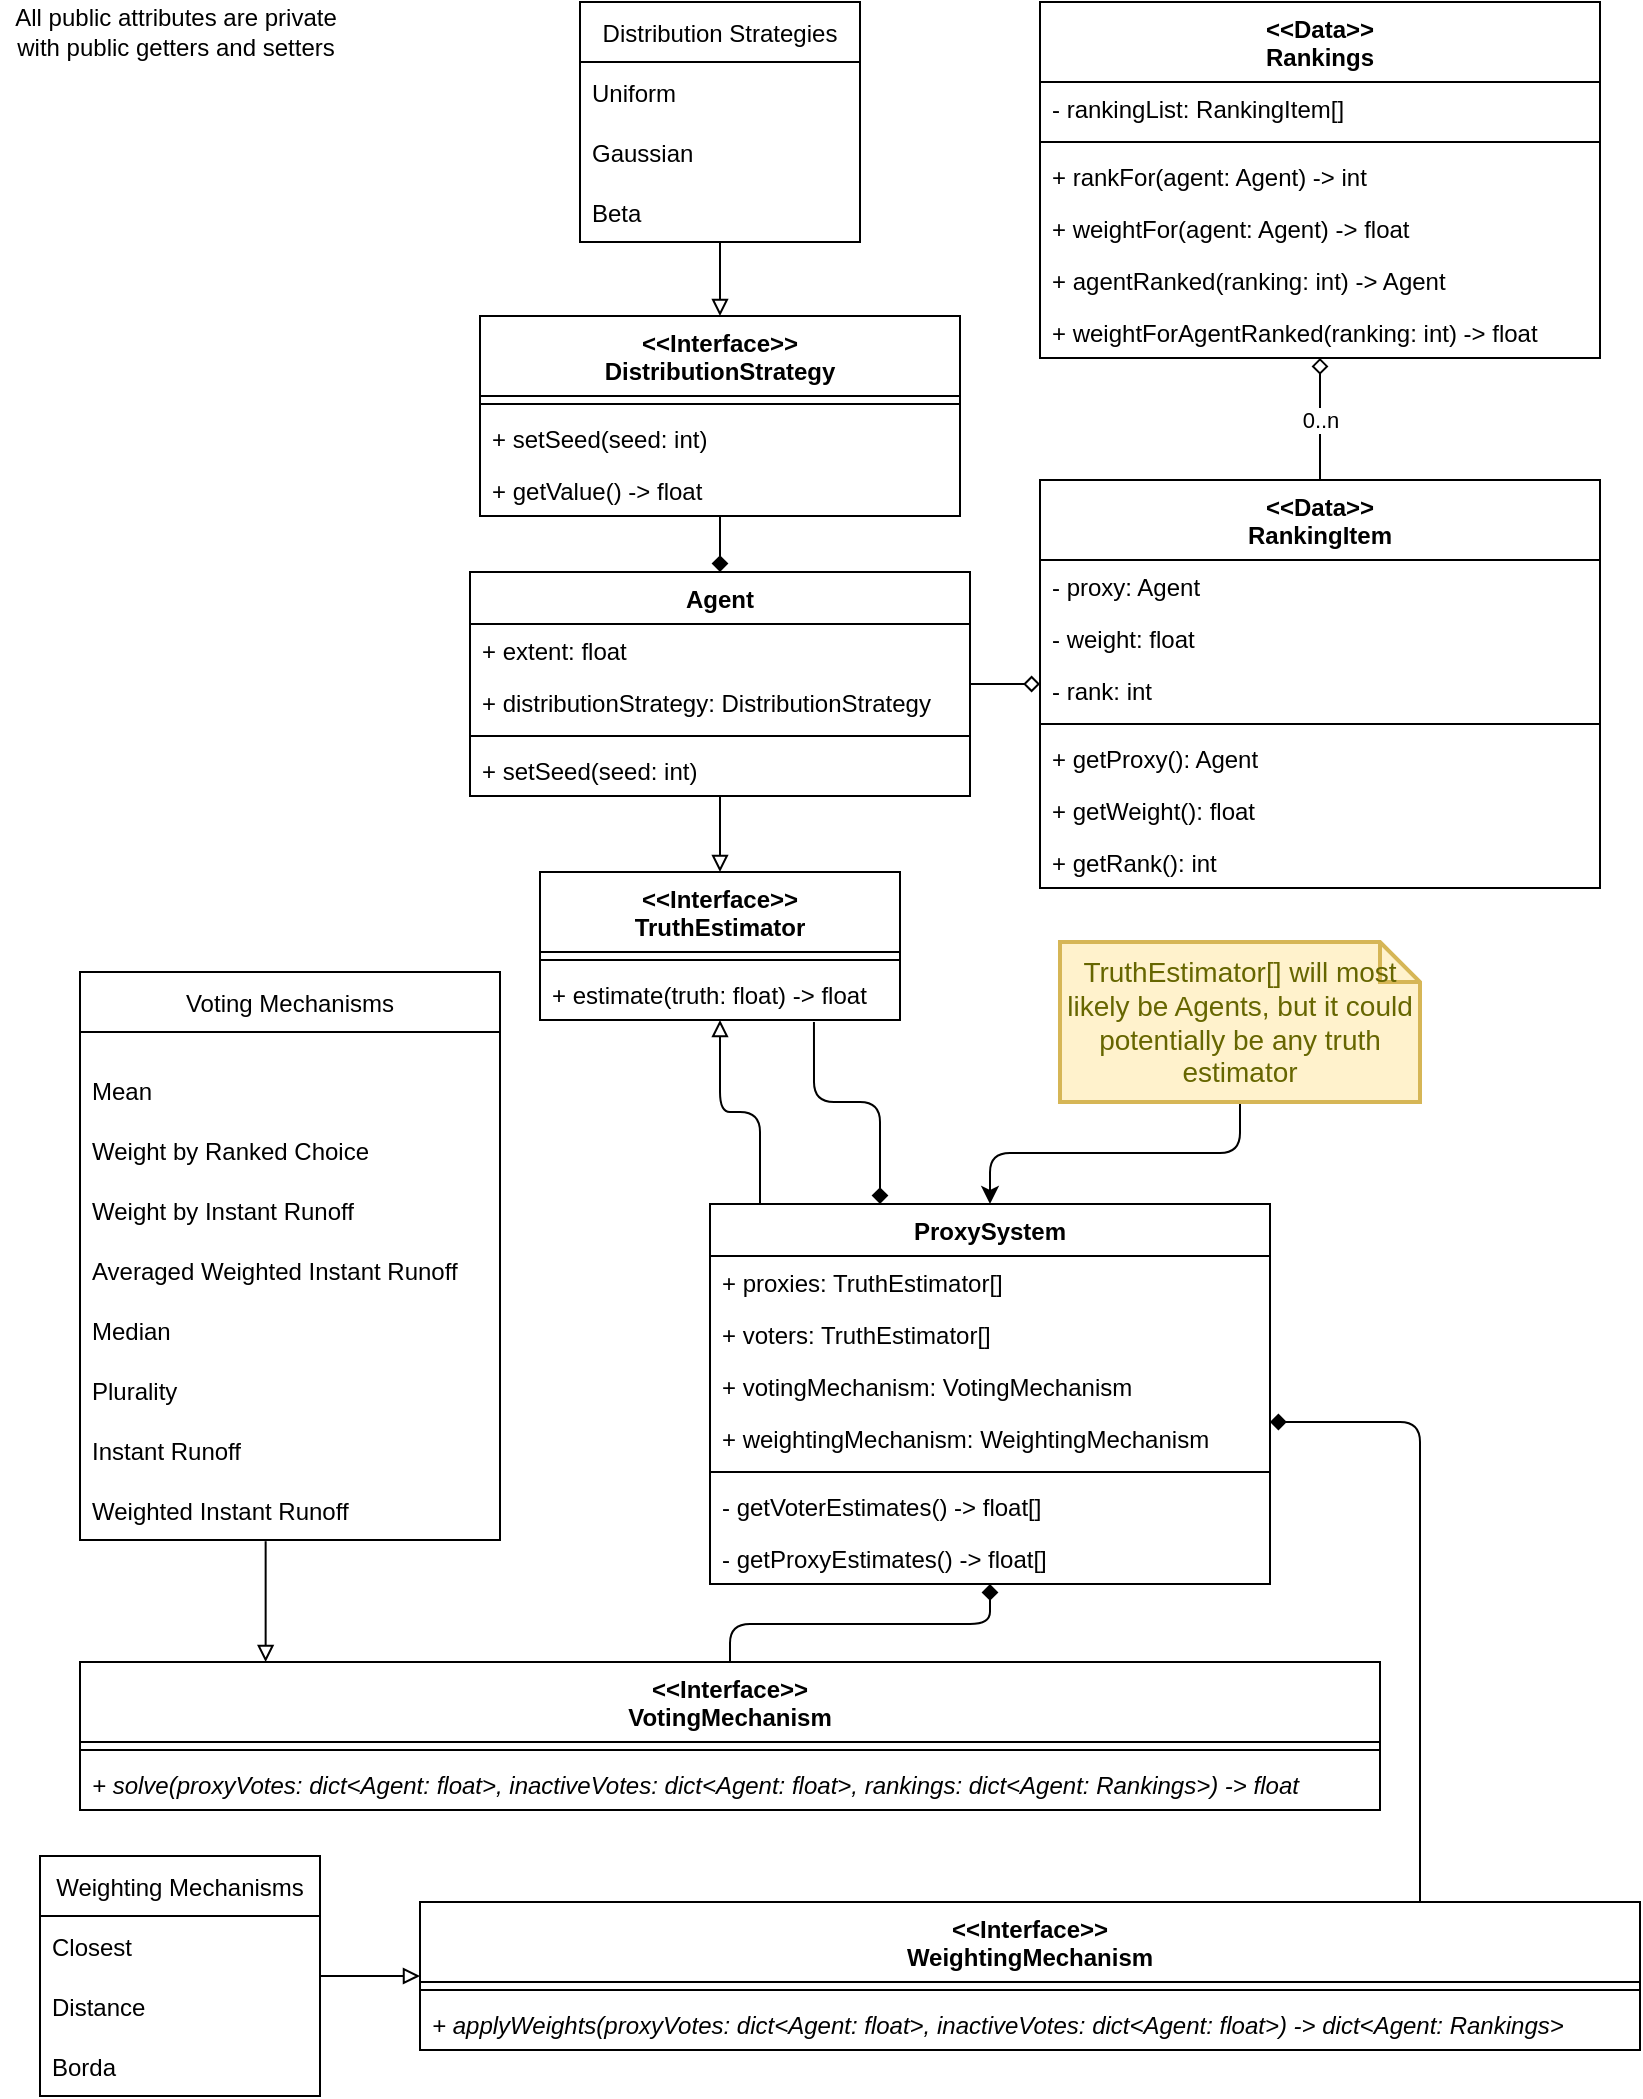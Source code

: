 <mxfile version="20.2.2" type="github">
  <diagram id="C5RBs43oDa-KdzZeNtuy" name="Page-1">
    <mxGraphModel dx="1673" dy="918" grid="1" gridSize="10" guides="1" tooltips="1" connect="1" arrows="1" fold="1" page="1" pageScale="1" pageWidth="827" pageHeight="1169" math="0" shadow="0">
      <root>
        <mxCell id="WIyWlLk6GJQsqaUBKTNV-0" />
        <mxCell id="WIyWlLk6GJQsqaUBKTNV-1" parent="WIyWlLk6GJQsqaUBKTNV-0" />
        <mxCell id="qEDfV4l212KfxBzqWe5e-11" style="edgeStyle=orthogonalEdgeStyle;rounded=1;orthogonalLoop=1;jettySize=auto;html=1;endArrow=diamond;endFill=1;jumpStyle=arc;" parent="WIyWlLk6GJQsqaUBKTNV-1" source="qEDfV4l212KfxBzqWe5e-23" target="qEDfV4l212KfxBzqWe5e-0" edge="1">
          <mxGeometry relative="1" as="geometry">
            <mxPoint x="52" y="290" as="sourcePoint" />
          </mxGeometry>
        </mxCell>
        <mxCell id="qEDfV4l212KfxBzqWe5e-33" style="edgeStyle=orthogonalEdgeStyle;orthogonalLoop=1;jettySize=auto;html=1;entryDx=0;entryDy=0;endArrow=block;endFill=0;rounded=1;jumpStyle=arc;" parent="WIyWlLk6GJQsqaUBKTNV-1" source="qEDfV4l212KfxBzqWe5e-0" target="qEDfV4l212KfxBzqWe5e-29" edge="1">
          <mxGeometry relative="1" as="geometry" />
        </mxCell>
        <mxCell id="qEDfV4l212KfxBzqWe5e-0" value="Agent" style="swimlane;fontStyle=1;align=center;verticalAlign=top;childLayout=stackLayout;horizontal=1;startSize=26;horizontalStack=0;resizeParent=1;resizeParentMax=0;resizeLast=0;collapsible=1;marginBottom=0;rounded=0;" parent="WIyWlLk6GJQsqaUBKTNV-1" vertex="1">
          <mxGeometry x="235" y="285" width="250" height="112" as="geometry" />
        </mxCell>
        <mxCell id="qEDfV4l212KfxBzqWe5e-1" value="+ extent: float" style="text;strokeColor=none;fillColor=none;align=left;verticalAlign=top;spacingLeft=4;spacingRight=4;overflow=hidden;rotatable=0;points=[[0,0.5],[1,0.5]];portConstraint=eastwest;rounded=0;" parent="qEDfV4l212KfxBzqWe5e-0" vertex="1">
          <mxGeometry y="26" width="250" height="26" as="geometry" />
        </mxCell>
        <mxCell id="qEDfV4l212KfxBzqWe5e-5" value="+ distributionStrategy: DistributionStrategy" style="text;strokeColor=none;fillColor=none;align=left;verticalAlign=top;spacingLeft=4;spacingRight=4;overflow=hidden;rotatable=0;points=[[0,0.5],[1,0.5]];portConstraint=eastwest;rounded=0;" parent="qEDfV4l212KfxBzqWe5e-0" vertex="1">
          <mxGeometry y="52" width="250" height="26" as="geometry" />
        </mxCell>
        <mxCell id="qEDfV4l212KfxBzqWe5e-2" value="" style="line;strokeWidth=1;fillColor=none;align=left;verticalAlign=middle;spacingTop=-1;spacingLeft=3;spacingRight=3;rotatable=0;labelPosition=right;points=[];portConstraint=eastwest;rounded=0;" parent="qEDfV4l212KfxBzqWe5e-0" vertex="1">
          <mxGeometry y="78" width="250" height="8" as="geometry" />
        </mxCell>
        <mxCell id="qEDfV4l212KfxBzqWe5e-3" value="+ setSeed(seed: int)" style="text;strokeColor=none;fillColor=none;align=left;verticalAlign=top;spacingLeft=4;spacingRight=4;overflow=hidden;rotatable=0;points=[[0,0.5],[1,0.5]];portConstraint=eastwest;rounded=0;" parent="qEDfV4l212KfxBzqWe5e-0" vertex="1">
          <mxGeometry y="86" width="250" height="26" as="geometry" />
        </mxCell>
        <mxCell id="qEDfV4l212KfxBzqWe5e-14" value="All public attributes are private with public getters and setters" style="text;html=1;strokeColor=none;fillColor=none;align=center;verticalAlign=middle;whiteSpace=wrap;rounded=0;" parent="WIyWlLk6GJQsqaUBKTNV-1" vertex="1">
          <mxGeometry width="176" height="30" as="geometry" />
        </mxCell>
        <mxCell id="qEDfV4l212KfxBzqWe5e-57" style="edgeStyle=orthogonalEdgeStyle;rounded=1;orthogonalLoop=1;jettySize=auto;html=1;endArrow=block;endFill=0;strokeColor=default;jumpStyle=arc;" parent="WIyWlLk6GJQsqaUBKTNV-1" source="qEDfV4l212KfxBzqWe5e-53" target="qEDfV4l212KfxBzqWe5e-23" edge="1">
          <mxGeometry relative="1" as="geometry" />
        </mxCell>
        <mxCell id="qEDfV4l212KfxBzqWe5e-23" value="&lt;&lt;Interface&gt;&gt;&#xa;DistributionStrategy" style="swimlane;fontStyle=1;align=center;verticalAlign=top;childLayout=stackLayout;horizontal=1;startSize=40;horizontalStack=0;resizeParent=1;resizeParentMax=0;resizeLast=0;collapsible=1;marginBottom=0;rounded=0;" parent="WIyWlLk6GJQsqaUBKTNV-1" vertex="1">
          <mxGeometry x="240" y="157" width="240" height="100" as="geometry" />
        </mxCell>
        <mxCell id="qEDfV4l212KfxBzqWe5e-26" value="" style="line;strokeWidth=1;fillColor=none;align=left;verticalAlign=middle;spacingTop=-1;spacingLeft=3;spacingRight=3;rotatable=0;labelPosition=right;points=[];portConstraint=eastwest;rounded=0;" parent="qEDfV4l212KfxBzqWe5e-23" vertex="1">
          <mxGeometry y="40" width="240" height="8" as="geometry" />
        </mxCell>
        <mxCell id="qEDfV4l212KfxBzqWe5e-27" value="+ setSeed(seed: int)" style="text;strokeColor=none;fillColor=none;align=left;verticalAlign=top;spacingLeft=4;spacingRight=4;overflow=hidden;rotatable=0;points=[[0,0.5],[1,0.5]];portConstraint=eastwest;rounded=0;" parent="qEDfV4l212KfxBzqWe5e-23" vertex="1">
          <mxGeometry y="48" width="240" height="26" as="geometry" />
        </mxCell>
        <mxCell id="qEDfV4l212KfxBzqWe5e-28" value="+ getValue() -&gt; float" style="text;strokeColor=none;fillColor=none;align=left;verticalAlign=top;spacingLeft=4;spacingRight=4;overflow=hidden;rotatable=0;points=[[0,0.5],[1,0.5]];portConstraint=eastwest;rounded=0;" parent="qEDfV4l212KfxBzqWe5e-23" vertex="1">
          <mxGeometry y="74" width="240" height="26" as="geometry" />
        </mxCell>
        <mxCell id="qEDfV4l212KfxBzqWe5e-29" value="&lt;&lt;Interface&gt;&gt;&#xa;TruthEstimator" style="swimlane;fontStyle=1;align=center;verticalAlign=top;childLayout=stackLayout;horizontal=1;startSize=40;horizontalStack=0;resizeParent=1;resizeParentMax=0;resizeLast=0;collapsible=1;marginBottom=0;rounded=0;" parent="WIyWlLk6GJQsqaUBKTNV-1" vertex="1">
          <mxGeometry x="270" y="435" width="180" height="74" as="geometry" />
        </mxCell>
        <mxCell id="qEDfV4l212KfxBzqWe5e-30" value="" style="line;strokeWidth=1;fillColor=none;align=left;verticalAlign=middle;spacingTop=-1;spacingLeft=3;spacingRight=3;rotatable=0;labelPosition=right;points=[];portConstraint=eastwest;rounded=0;" parent="qEDfV4l212KfxBzqWe5e-29" vertex="1">
          <mxGeometry y="40" width="180" height="8" as="geometry" />
        </mxCell>
        <mxCell id="qEDfV4l212KfxBzqWe5e-31" value="+ estimate(truth: float) -&gt; float" style="text;strokeColor=none;fillColor=none;align=left;verticalAlign=top;spacingLeft=4;spacingRight=4;overflow=hidden;rotatable=0;points=[[0,0.5],[1,0.5]];portConstraint=eastwest;rounded=0;" parent="qEDfV4l212KfxBzqWe5e-29" vertex="1">
          <mxGeometry y="48" width="180" height="26" as="geometry" />
        </mxCell>
        <mxCell id="qEDfV4l212KfxBzqWe5e-38" style="edgeStyle=orthogonalEdgeStyle;orthogonalLoop=1;jettySize=auto;html=1;endArrow=block;endFill=0;rounded=1;jumpStyle=arc;" parent="WIyWlLk6GJQsqaUBKTNV-1" source="qEDfV4l212KfxBzqWe5e-34" target="qEDfV4l212KfxBzqWe5e-29" edge="1">
          <mxGeometry relative="1" as="geometry">
            <Array as="points">
              <mxPoint x="380" y="555" />
              <mxPoint x="360" y="555" />
            </Array>
          </mxGeometry>
        </mxCell>
        <mxCell id="qEDfV4l212KfxBzqWe5e-46" style="edgeStyle=orthogonalEdgeStyle;rounded=1;orthogonalLoop=1;jettySize=auto;html=1;endArrow=diamond;endFill=1;strokeColor=default;exitX=0.761;exitY=1.038;exitDx=0;exitDy=0;exitPerimeter=0;jumpStyle=arc;" parent="WIyWlLk6GJQsqaUBKTNV-1" source="qEDfV4l212KfxBzqWe5e-31" target="qEDfV4l212KfxBzqWe5e-34" edge="1">
          <mxGeometry relative="1" as="geometry">
            <Array as="points">
              <mxPoint x="407" y="550" />
              <mxPoint x="440" y="550" />
            </Array>
          </mxGeometry>
        </mxCell>
        <mxCell id="qEDfV4l212KfxBzqWe5e-34" value="ProxySystem" style="swimlane;fontStyle=1;align=center;verticalAlign=top;childLayout=stackLayout;horizontal=1;startSize=26;horizontalStack=0;resizeParent=1;resizeParentMax=0;resizeLast=0;collapsible=1;marginBottom=0;" parent="WIyWlLk6GJQsqaUBKTNV-1" vertex="1">
          <mxGeometry x="355" y="601" width="280" height="190" as="geometry" />
        </mxCell>
        <mxCell id="qEDfV4l212KfxBzqWe5e-35" value="+ proxies: TruthEstimator[]" style="text;strokeColor=none;fillColor=none;align=left;verticalAlign=top;spacingLeft=4;spacingRight=4;overflow=hidden;rotatable=0;points=[[0,0.5],[1,0.5]];portConstraint=eastwest;" parent="qEDfV4l212KfxBzqWe5e-34" vertex="1">
          <mxGeometry y="26" width="280" height="26" as="geometry" />
        </mxCell>
        <mxCell id="qEDfV4l212KfxBzqWe5e-39" value="+ voters: TruthEstimator[]" style="text;strokeColor=none;fillColor=none;align=left;verticalAlign=top;spacingLeft=4;spacingRight=4;overflow=hidden;rotatable=0;points=[[0,0.5],[1,0.5]];portConstraint=eastwest;" parent="qEDfV4l212KfxBzqWe5e-34" vertex="1">
          <mxGeometry y="52" width="280" height="26" as="geometry" />
        </mxCell>
        <mxCell id="qEDfV4l212KfxBzqWe5e-42" value="+ votingMechanism: VotingMechanism" style="text;strokeColor=none;fillColor=none;align=left;verticalAlign=top;spacingLeft=4;spacingRight=4;overflow=hidden;rotatable=0;points=[[0,0.5],[1,0.5]];portConstraint=eastwest;" parent="qEDfV4l212KfxBzqWe5e-34" vertex="1">
          <mxGeometry y="78" width="280" height="26" as="geometry" />
        </mxCell>
        <mxCell id="qEDfV4l212KfxBzqWe5e-43" value="+ weightingMechanism: WeightingMechanism" style="text;strokeColor=none;fillColor=none;align=left;verticalAlign=top;spacingLeft=4;spacingRight=4;overflow=hidden;rotatable=0;points=[[0,0.5],[1,0.5]];portConstraint=eastwest;" parent="qEDfV4l212KfxBzqWe5e-34" vertex="1">
          <mxGeometry y="104" width="280" height="26" as="geometry" />
        </mxCell>
        <mxCell id="qEDfV4l212KfxBzqWe5e-36" value="" style="line;strokeWidth=1;fillColor=none;align=left;verticalAlign=middle;spacingTop=-1;spacingLeft=3;spacingRight=3;rotatable=0;labelPosition=right;points=[];portConstraint=eastwest;" parent="qEDfV4l212KfxBzqWe5e-34" vertex="1">
          <mxGeometry y="130" width="280" height="8" as="geometry" />
        </mxCell>
        <mxCell id="48MuwtFEveb9ULirr05y-11" value="- getVoterEstimates() -&gt; float[]" style="text;strokeColor=none;fillColor=none;align=left;verticalAlign=top;spacingLeft=4;spacingRight=4;overflow=hidden;rotatable=0;points=[[0,0.5],[1,0.5]];portConstraint=eastwest;" parent="qEDfV4l212KfxBzqWe5e-34" vertex="1">
          <mxGeometry y="138" width="280" height="26" as="geometry" />
        </mxCell>
        <mxCell id="48MuwtFEveb9ULirr05y-12" value="- getProxyEstimates() -&gt; float[]" style="text;strokeColor=none;fillColor=none;align=left;verticalAlign=top;spacingLeft=4;spacingRight=4;overflow=hidden;rotatable=0;points=[[0,0.5],[1,0.5]];portConstraint=eastwest;" parent="qEDfV4l212KfxBzqWe5e-34" vertex="1">
          <mxGeometry y="164" width="280" height="26" as="geometry" />
        </mxCell>
        <mxCell id="qEDfV4l212KfxBzqWe5e-44" style="edgeStyle=orthogonalEdgeStyle;orthogonalLoop=1;jettySize=auto;html=1;endArrow=classic;endFill=1;rounded=1;jumpStyle=arc;" parent="WIyWlLk6GJQsqaUBKTNV-1" source="qEDfV4l212KfxBzqWe5e-40" target="qEDfV4l212KfxBzqWe5e-34" edge="1">
          <mxGeometry relative="1" as="geometry">
            <mxPoint x="665.793" y="591" as="sourcePoint" />
          </mxGeometry>
        </mxCell>
        <mxCell id="qEDfV4l212KfxBzqWe5e-40" value="TruthEstimator[] will most likely be Agents, but it could potentially be any truth estimator" style="shape=note;strokeWidth=2;fontSize=14;size=20;whiteSpace=wrap;html=1;fillColor=#fff2cc;strokeColor=#d6b656;fontColor=#666600;" parent="WIyWlLk6GJQsqaUBKTNV-1" vertex="1">
          <mxGeometry x="530" y="470" width="180" height="80" as="geometry" />
        </mxCell>
        <mxCell id="qEDfV4l212KfxBzqWe5e-53" value="Distribution Strategies" style="swimlane;fontStyle=0;childLayout=stackLayout;horizontal=1;startSize=30;horizontalStack=0;resizeParent=1;resizeParentMax=0;resizeLast=0;collapsible=1;marginBottom=0;labelBorderColor=none;" parent="WIyWlLk6GJQsqaUBKTNV-1" vertex="1">
          <mxGeometry x="290" width="140" height="120" as="geometry">
            <mxRectangle x="256" y="-50" width="160" height="30" as="alternateBounds" />
          </mxGeometry>
        </mxCell>
        <mxCell id="qEDfV4l212KfxBzqWe5e-54" value="Uniform" style="text;strokeColor=none;fillColor=none;align=left;verticalAlign=middle;spacingLeft=4;spacingRight=4;overflow=hidden;points=[[0,0.5],[1,0.5]];portConstraint=eastwest;rotatable=0;labelBorderColor=none;" parent="qEDfV4l212KfxBzqWe5e-53" vertex="1">
          <mxGeometry y="30" width="140" height="30" as="geometry" />
        </mxCell>
        <mxCell id="qEDfV4l212KfxBzqWe5e-55" value="Gaussian" style="text;strokeColor=none;fillColor=none;align=left;verticalAlign=middle;spacingLeft=4;spacingRight=4;overflow=hidden;points=[[0,0.5],[1,0.5]];portConstraint=eastwest;rotatable=0;labelBorderColor=none;" parent="qEDfV4l212KfxBzqWe5e-53" vertex="1">
          <mxGeometry y="60" width="140" height="30" as="geometry" />
        </mxCell>
        <mxCell id="qEDfV4l212KfxBzqWe5e-56" value="Beta" style="text;strokeColor=none;fillColor=none;align=left;verticalAlign=middle;spacingLeft=4;spacingRight=4;overflow=hidden;points=[[0,0.5],[1,0.5]];portConstraint=eastwest;rotatable=0;labelBorderColor=none;" parent="qEDfV4l212KfxBzqWe5e-53" vertex="1">
          <mxGeometry y="90" width="140" height="30" as="geometry" />
        </mxCell>
        <mxCell id="qEDfV4l212KfxBzqWe5e-58" value="&lt;&lt;Interface&gt;&gt;&#xa;VotingMechanism" style="swimlane;fontStyle=1;align=center;verticalAlign=top;childLayout=stackLayout;horizontal=1;startSize=40;horizontalStack=0;resizeParent=1;resizeParentMax=0;resizeLast=0;collapsible=1;marginBottom=0;rounded=0;" parent="WIyWlLk6GJQsqaUBKTNV-1" vertex="1">
          <mxGeometry x="40" y="830" width="650" height="74" as="geometry" />
        </mxCell>
        <mxCell id="qEDfV4l212KfxBzqWe5e-59" value="" style="line;strokeWidth=1;fillColor=none;align=left;verticalAlign=middle;spacingTop=-1;spacingLeft=3;spacingRight=3;rotatable=0;labelPosition=right;points=[];portConstraint=eastwest;rounded=0;" parent="qEDfV4l212KfxBzqWe5e-58" vertex="1">
          <mxGeometry y="40" width="650" height="8" as="geometry" />
        </mxCell>
        <mxCell id="qEDfV4l212KfxBzqWe5e-60" value="+ solve(proxyVotes: dict&lt;Agent: float&gt;, inactiveVotes: dict&lt;Agent: float&gt;, rankings: dict&lt;Agent: Rankings&gt;) -&gt; float" style="text;strokeColor=none;fillColor=none;align=left;verticalAlign=top;spacingLeft=4;spacingRight=4;overflow=hidden;rotatable=0;points=[[0,0.5],[1,0.5]];portConstraint=eastwest;rounded=0;fontStyle=2" parent="qEDfV4l212KfxBzqWe5e-58" vertex="1">
          <mxGeometry y="48" width="650" height="26" as="geometry" />
        </mxCell>
        <mxCell id="qEDfV4l212KfxBzqWe5e-63" value="&lt;&lt;Interface&gt;&gt;&#xa;WeightingMechanism" style="swimlane;fontStyle=1;align=center;verticalAlign=top;childLayout=stackLayout;horizontal=1;startSize=40;horizontalStack=0;resizeParent=1;resizeParentMax=0;resizeLast=0;collapsible=1;marginBottom=0;rounded=0;" parent="WIyWlLk6GJQsqaUBKTNV-1" vertex="1">
          <mxGeometry x="210" y="950" width="610" height="74" as="geometry" />
        </mxCell>
        <mxCell id="qEDfV4l212KfxBzqWe5e-64" value="" style="line;strokeWidth=1;fillColor=none;align=left;verticalAlign=middle;spacingTop=-1;spacingLeft=3;spacingRight=3;rotatable=0;labelPosition=right;points=[];portConstraint=eastwest;rounded=0;" parent="qEDfV4l212KfxBzqWe5e-63" vertex="1">
          <mxGeometry y="40" width="610" height="8" as="geometry" />
        </mxCell>
        <mxCell id="qEDfV4l212KfxBzqWe5e-65" value="+ applyWeights(proxyVotes: dict&lt;Agent: float&gt;, inactiveVotes: dict&lt;Agent: float&gt;) -&gt; dict&lt;Agent: Rankings&gt;" style="text;strokeColor=none;fillColor=none;align=left;verticalAlign=top;spacingLeft=4;spacingRight=4;overflow=hidden;rotatable=0;points=[[0,0.5],[1,0.5]];portConstraint=eastwest;rounded=0;fontStyle=2" parent="qEDfV4l212KfxBzqWe5e-63" vertex="1">
          <mxGeometry y="48" width="610" height="26" as="geometry" />
        </mxCell>
        <mxCell id="qEDfV4l212KfxBzqWe5e-67" style="edgeStyle=orthogonalEdgeStyle;rounded=1;orthogonalLoop=1;jettySize=auto;html=1;endArrow=none;endFill=0;strokeColor=default;startArrow=diamond;startFill=1;jumpStyle=arc;" parent="WIyWlLk6GJQsqaUBKTNV-1" source="qEDfV4l212KfxBzqWe5e-34" target="qEDfV4l212KfxBzqWe5e-58" edge="1">
          <mxGeometry relative="1" as="geometry">
            <mxPoint x="492" y="815" as="targetPoint" />
          </mxGeometry>
        </mxCell>
        <mxCell id="qEDfV4l212KfxBzqWe5e-68" style="edgeStyle=orthogonalEdgeStyle;rounded=1;orthogonalLoop=1;jettySize=auto;html=1;endArrow=none;endFill=0;strokeColor=default;startArrow=diamond;startFill=1;jumpStyle=arc;" parent="WIyWlLk6GJQsqaUBKTNV-1" source="qEDfV4l212KfxBzqWe5e-34" target="qEDfV4l212KfxBzqWe5e-63" edge="1">
          <mxGeometry relative="1" as="geometry">
            <mxPoint x="630" y="215" as="sourcePoint" />
            <mxPoint x="814" y="389" as="targetPoint" />
            <Array as="points">
              <mxPoint x="710" y="710" />
            </Array>
          </mxGeometry>
        </mxCell>
        <mxCell id="48MuwtFEveb9ULirr05y-1" value="Weighting Mechanisms" style="swimlane;fontStyle=0;childLayout=stackLayout;horizontal=1;startSize=30;horizontalStack=0;resizeParent=1;resizeParentMax=0;resizeLast=0;collapsible=1;marginBottom=0;labelBorderColor=none;" parent="WIyWlLk6GJQsqaUBKTNV-1" vertex="1">
          <mxGeometry x="20" y="927" width="140" height="120" as="geometry">
            <mxRectangle x="256" y="-50" width="160" height="30" as="alternateBounds" />
          </mxGeometry>
        </mxCell>
        <mxCell id="48MuwtFEveb9ULirr05y-2" value="Closest" style="text;strokeColor=none;fillColor=none;align=left;verticalAlign=middle;spacingLeft=4;spacingRight=4;overflow=hidden;points=[[0,0.5],[1,0.5]];portConstraint=eastwest;rotatable=0;labelBorderColor=none;" parent="48MuwtFEveb9ULirr05y-1" vertex="1">
          <mxGeometry y="30" width="140" height="30" as="geometry" />
        </mxCell>
        <mxCell id="48MuwtFEveb9ULirr05y-3" value="Distance" style="text;strokeColor=none;fillColor=none;align=left;verticalAlign=middle;spacingLeft=4;spacingRight=4;overflow=hidden;points=[[0,0.5],[1,0.5]];portConstraint=eastwest;rotatable=0;labelBorderColor=none;" parent="48MuwtFEveb9ULirr05y-1" vertex="1">
          <mxGeometry y="60" width="140" height="30" as="geometry" />
        </mxCell>
        <mxCell id="48MuwtFEveb9ULirr05y-4" value="Borda" style="text;strokeColor=none;fillColor=none;align=left;verticalAlign=middle;spacingLeft=4;spacingRight=4;overflow=hidden;points=[[0,0.5],[1,0.5]];portConstraint=eastwest;rotatable=0;labelBorderColor=none;" parent="48MuwtFEveb9ULirr05y-1" vertex="1">
          <mxGeometry y="90" width="140" height="30" as="geometry" />
        </mxCell>
        <mxCell id="48MuwtFEveb9ULirr05y-5" value="Voting Mechanisms" style="swimlane;fontStyle=0;childLayout=stackLayout;horizontal=1;startSize=30;horizontalStack=0;resizeParent=1;resizeParentMax=0;resizeLast=0;collapsible=1;marginBottom=0;labelBorderColor=none;" parent="WIyWlLk6GJQsqaUBKTNV-1" vertex="1">
          <mxGeometry x="40" y="485" width="210" height="284" as="geometry">
            <mxRectangle x="256" y="-50" width="160" height="30" as="alternateBounds" />
          </mxGeometry>
        </mxCell>
        <mxCell id="48MuwtFEveb9ULirr05y-15" value="" style="text;strokeColor=none;fillColor=none;align=left;verticalAlign=middle;spacingTop=-1;spacingLeft=4;spacingRight=4;rotatable=0;labelPosition=right;points=[];portConstraint=eastwest;" parent="48MuwtFEveb9ULirr05y-5" vertex="1">
          <mxGeometry y="30" width="210" height="14" as="geometry" />
        </mxCell>
        <mxCell id="48MuwtFEveb9ULirr05y-16" value="Mean" style="text;strokeColor=none;fillColor=none;align=left;verticalAlign=middle;spacingLeft=4;spacingRight=4;overflow=hidden;points=[[0,0.5],[1,0.5]];portConstraint=eastwest;rotatable=0;" parent="48MuwtFEveb9ULirr05y-5" vertex="1">
          <mxGeometry y="44" width="210" height="30" as="geometry" />
        </mxCell>
        <mxCell id="48MuwtFEveb9ULirr05y-17" value="Weight by Ranked Choice" style="text;strokeColor=none;fillColor=none;align=left;verticalAlign=middle;spacingLeft=4;spacingRight=4;overflow=hidden;points=[[0,0.5],[1,0.5]];portConstraint=eastwest;rotatable=0;" parent="48MuwtFEveb9ULirr05y-5" vertex="1">
          <mxGeometry y="74" width="210" height="30" as="geometry" />
        </mxCell>
        <mxCell id="48MuwtFEveb9ULirr05y-19" value="Weight by Instant Runoff" style="text;strokeColor=none;fillColor=none;align=left;verticalAlign=middle;spacingLeft=4;spacingRight=4;overflow=hidden;points=[[0,0.5],[1,0.5]];portConstraint=eastwest;rotatable=0;" parent="48MuwtFEveb9ULirr05y-5" vertex="1">
          <mxGeometry y="104" width="210" height="30" as="geometry" />
        </mxCell>
        <mxCell id="48MuwtFEveb9ULirr05y-18" value="Averaged Weighted Instant Runoff" style="text;strokeColor=none;fillColor=none;align=left;verticalAlign=middle;spacingLeft=4;spacingRight=4;overflow=hidden;points=[[0,0.5],[1,0.5]];portConstraint=eastwest;rotatable=0;" parent="48MuwtFEveb9ULirr05y-5" vertex="1">
          <mxGeometry y="134" width="210" height="30" as="geometry" />
        </mxCell>
        <mxCell id="48MuwtFEveb9ULirr05y-6" value="Median" style="text;strokeColor=none;fillColor=none;align=left;verticalAlign=middle;spacingLeft=4;spacingRight=4;overflow=hidden;points=[[0,0.5],[1,0.5]];portConstraint=eastwest;rotatable=0;labelBorderColor=none;" parent="48MuwtFEveb9ULirr05y-5" vertex="1">
          <mxGeometry y="164" width="210" height="30" as="geometry" />
        </mxCell>
        <mxCell id="48MuwtFEveb9ULirr05y-7" value="Plurality" style="text;strokeColor=none;fillColor=none;align=left;verticalAlign=middle;spacingLeft=4;spacingRight=4;overflow=hidden;points=[[0,0.5],[1,0.5]];portConstraint=eastwest;rotatable=0;labelBorderColor=none;" parent="48MuwtFEveb9ULirr05y-5" vertex="1">
          <mxGeometry y="194" width="210" height="30" as="geometry" />
        </mxCell>
        <mxCell id="48MuwtFEveb9ULirr05y-8" value="Instant Runoff" style="text;strokeColor=none;fillColor=none;align=left;verticalAlign=middle;spacingLeft=4;spacingRight=4;overflow=hidden;points=[[0,0.5],[1,0.5]];portConstraint=eastwest;rotatable=0;labelBorderColor=none;" parent="48MuwtFEveb9ULirr05y-5" vertex="1">
          <mxGeometry y="224" width="210" height="30" as="geometry" />
        </mxCell>
        <mxCell id="48MuwtFEveb9ULirr05y-14" value="Weighted Instant Runoff" style="text;strokeColor=none;fillColor=none;align=left;verticalAlign=middle;spacingLeft=4;spacingRight=4;overflow=hidden;points=[[0,0.5],[1,0.5]];portConstraint=eastwest;rotatable=0;" parent="48MuwtFEveb9ULirr05y-5" vertex="1">
          <mxGeometry y="254" width="210" height="30" as="geometry" />
        </mxCell>
        <mxCell id="48MuwtFEveb9ULirr05y-9" style="edgeStyle=orthogonalEdgeStyle;rounded=1;orthogonalLoop=1;jettySize=auto;html=1;endArrow=block;endFill=0;exitX=0.442;exitY=1.02;exitDx=0;exitDy=0;exitPerimeter=0;jumpStyle=arc;" parent="WIyWlLk6GJQsqaUBKTNV-1" source="48MuwtFEveb9ULirr05y-14" target="qEDfV4l212KfxBzqWe5e-58" edge="1">
          <mxGeometry relative="1" as="geometry">
            <mxPoint x="491.141" y="909" as="sourcePoint" />
            <mxPoint x="492" y="889" as="targetPoint" />
            <Array as="points">
              <mxPoint x="133" y="860" />
            </Array>
          </mxGeometry>
        </mxCell>
        <mxCell id="48MuwtFEveb9ULirr05y-10" style="edgeStyle=orthogonalEdgeStyle;rounded=1;orthogonalLoop=1;jettySize=auto;html=1;endArrow=block;endFill=0;jumpStyle=arc;" parent="WIyWlLk6GJQsqaUBKTNV-1" source="48MuwtFEveb9ULirr05y-1" target="qEDfV4l212KfxBzqWe5e-63" edge="1">
          <mxGeometry relative="1" as="geometry" />
        </mxCell>
        <mxCell id="pp6CW3t-Amk4-7NxLHhS-23" value="0..n" style="edgeStyle=orthogonalEdgeStyle;rounded=1;orthogonalLoop=1;jettySize=auto;html=1;startArrow=diamond;startFill=0;endArrow=none;endFill=0;jumpStyle=arc;" edge="1" parent="WIyWlLk6GJQsqaUBKTNV-1" source="pp6CW3t-Amk4-7NxLHhS-3" target="pp6CW3t-Amk4-7NxLHhS-11">
          <mxGeometry relative="1" as="geometry" />
        </mxCell>
        <mxCell id="pp6CW3t-Amk4-7NxLHhS-3" value="&lt;&lt;Data&gt;&gt;&#xa;Rankings" style="swimlane;fontStyle=1;align=center;verticalAlign=top;childLayout=stackLayout;horizontal=1;startSize=40;horizontalStack=0;resizeParent=1;resizeParentMax=0;resizeLast=0;collapsible=1;marginBottom=0;" vertex="1" parent="WIyWlLk6GJQsqaUBKTNV-1">
          <mxGeometry x="520" width="280" height="178" as="geometry" />
        </mxCell>
        <mxCell id="pp6CW3t-Amk4-7NxLHhS-5" value="- rankingList: RankingItem[]" style="text;strokeColor=none;fillColor=none;align=left;verticalAlign=top;spacingLeft=4;spacingRight=4;overflow=hidden;rotatable=0;points=[[0,0.5],[1,0.5]];portConstraint=eastwest;" vertex="1" parent="pp6CW3t-Amk4-7NxLHhS-3">
          <mxGeometry y="40" width="280" height="26" as="geometry" />
        </mxCell>
        <mxCell id="pp6CW3t-Amk4-7NxLHhS-8" value="" style="line;strokeWidth=1;fillColor=none;align=left;verticalAlign=middle;spacingTop=-1;spacingLeft=3;spacingRight=3;rotatable=0;labelPosition=right;points=[];portConstraint=eastwest;" vertex="1" parent="pp6CW3t-Amk4-7NxLHhS-3">
          <mxGeometry y="66" width="280" height="8" as="geometry" />
        </mxCell>
        <mxCell id="pp6CW3t-Amk4-7NxLHhS-9" value="+ rankFor(agent: Agent) -&gt; int" style="text;strokeColor=none;fillColor=none;align=left;verticalAlign=top;spacingLeft=4;spacingRight=4;overflow=hidden;rotatable=0;points=[[0,0.5],[1,0.5]];portConstraint=eastwest;" vertex="1" parent="pp6CW3t-Amk4-7NxLHhS-3">
          <mxGeometry y="74" width="280" height="26" as="geometry" />
        </mxCell>
        <mxCell id="pp6CW3t-Amk4-7NxLHhS-10" value="+ weightFor(agent: Agent) -&gt; float" style="text;strokeColor=none;fillColor=none;align=left;verticalAlign=top;spacingLeft=4;spacingRight=4;overflow=hidden;rotatable=0;points=[[0,0.5],[1,0.5]];portConstraint=eastwest;" vertex="1" parent="pp6CW3t-Amk4-7NxLHhS-3">
          <mxGeometry y="100" width="280" height="26" as="geometry" />
        </mxCell>
        <mxCell id="pp6CW3t-Amk4-7NxLHhS-22" value="+ agentRanked(ranking: int) -&gt; Agent" style="text;strokeColor=none;fillColor=none;align=left;verticalAlign=top;spacingLeft=4;spacingRight=4;overflow=hidden;rotatable=0;points=[[0,0.5],[1,0.5]];portConstraint=eastwest;" vertex="1" parent="pp6CW3t-Amk4-7NxLHhS-3">
          <mxGeometry y="126" width="280" height="26" as="geometry" />
        </mxCell>
        <mxCell id="pp6CW3t-Amk4-7NxLHhS-24" value="+ weightForAgentRanked(ranking: int) -&gt; float" style="text;strokeColor=none;fillColor=none;align=left;verticalAlign=top;spacingLeft=4;spacingRight=4;overflow=hidden;rotatable=0;points=[[0,0.5],[1,0.5]];portConstraint=eastwest;" vertex="1" parent="pp6CW3t-Amk4-7NxLHhS-3">
          <mxGeometry y="152" width="280" height="26" as="geometry" />
        </mxCell>
        <mxCell id="pp6CW3t-Amk4-7NxLHhS-25" style="edgeStyle=orthogonalEdgeStyle;rounded=1;orthogonalLoop=1;jettySize=auto;html=1;startArrow=diamond;startFill=0;endArrow=none;endFill=0;jumpStyle=arc;" edge="1" parent="WIyWlLk6GJQsqaUBKTNV-1" source="pp6CW3t-Amk4-7NxLHhS-11" target="qEDfV4l212KfxBzqWe5e-0">
          <mxGeometry relative="1" as="geometry" />
        </mxCell>
        <mxCell id="pp6CW3t-Amk4-7NxLHhS-11" value="&lt;&lt;Data&gt;&gt;&#xa;RankingItem" style="swimlane;fontStyle=1;align=center;verticalAlign=top;childLayout=stackLayout;horizontal=1;startSize=40;horizontalStack=0;resizeParent=1;resizeParentMax=0;resizeLast=0;collapsible=1;marginBottom=0;" vertex="1" parent="WIyWlLk6GJQsqaUBKTNV-1">
          <mxGeometry x="520" y="239" width="280" height="204" as="geometry" />
        </mxCell>
        <mxCell id="pp6CW3t-Amk4-7NxLHhS-12" value="- proxy: Agent" style="text;strokeColor=none;fillColor=none;align=left;verticalAlign=top;spacingLeft=4;spacingRight=4;overflow=hidden;rotatable=0;points=[[0,0.5],[1,0.5]];portConstraint=eastwest;" vertex="1" parent="pp6CW3t-Amk4-7NxLHhS-11">
          <mxGeometry y="40" width="280" height="26" as="geometry" />
        </mxCell>
        <mxCell id="pp6CW3t-Amk4-7NxLHhS-13" value="- weight: float" style="text;strokeColor=none;fillColor=none;align=left;verticalAlign=top;spacingLeft=4;spacingRight=4;overflow=hidden;rotatable=0;points=[[0,0.5],[1,0.5]];portConstraint=eastwest;" vertex="1" parent="pp6CW3t-Amk4-7NxLHhS-11">
          <mxGeometry y="66" width="280" height="26" as="geometry" />
        </mxCell>
        <mxCell id="pp6CW3t-Amk4-7NxLHhS-14" value="- rank: int" style="text;strokeColor=none;fillColor=none;align=left;verticalAlign=top;spacingLeft=4;spacingRight=4;overflow=hidden;rotatable=0;points=[[0,0.5],[1,0.5]];portConstraint=eastwest;" vertex="1" parent="pp6CW3t-Amk4-7NxLHhS-11">
          <mxGeometry y="92" width="280" height="26" as="geometry" />
        </mxCell>
        <mxCell id="pp6CW3t-Amk4-7NxLHhS-16" value="" style="line;strokeWidth=1;fillColor=none;align=left;verticalAlign=middle;spacingTop=-1;spacingLeft=3;spacingRight=3;rotatable=0;labelPosition=right;points=[];portConstraint=eastwest;" vertex="1" parent="pp6CW3t-Amk4-7NxLHhS-11">
          <mxGeometry y="118" width="280" height="8" as="geometry" />
        </mxCell>
        <mxCell id="pp6CW3t-Amk4-7NxLHhS-19" value="+ getProxy(): Agent" style="text;strokeColor=none;fillColor=none;align=left;verticalAlign=top;spacingLeft=4;spacingRight=4;overflow=hidden;rotatable=0;points=[[0,0.5],[1,0.5]];portConstraint=eastwest;" vertex="1" parent="pp6CW3t-Amk4-7NxLHhS-11">
          <mxGeometry y="126" width="280" height="26" as="geometry" />
        </mxCell>
        <mxCell id="pp6CW3t-Amk4-7NxLHhS-20" value="+ getWeight(): float" style="text;strokeColor=none;fillColor=none;align=left;verticalAlign=top;spacingLeft=4;spacingRight=4;overflow=hidden;rotatable=0;points=[[0,0.5],[1,0.5]];portConstraint=eastwest;" vertex="1" parent="pp6CW3t-Amk4-7NxLHhS-11">
          <mxGeometry y="152" width="280" height="26" as="geometry" />
        </mxCell>
        <mxCell id="pp6CW3t-Amk4-7NxLHhS-21" value="+ getRank(): int" style="text;strokeColor=none;fillColor=none;align=left;verticalAlign=top;spacingLeft=4;spacingRight=4;overflow=hidden;rotatable=0;points=[[0,0.5],[1,0.5]];portConstraint=eastwest;" vertex="1" parent="pp6CW3t-Amk4-7NxLHhS-11">
          <mxGeometry y="178" width="280" height="26" as="geometry" />
        </mxCell>
      </root>
    </mxGraphModel>
  </diagram>
</mxfile>
